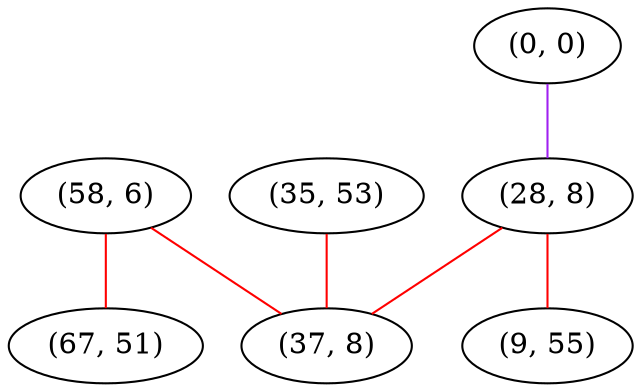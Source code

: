 graph "" {
"(58, 6)";
"(35, 53)";
"(0, 0)";
"(67, 51)";
"(28, 8)";
"(9, 55)";
"(37, 8)";
"(58, 6)" -- "(67, 51)"  [color=red, key=0, weight=1];
"(58, 6)" -- "(37, 8)"  [color=red, key=0, weight=1];
"(35, 53)" -- "(37, 8)"  [color=red, key=0, weight=1];
"(0, 0)" -- "(28, 8)"  [color=purple, key=0, weight=4];
"(28, 8)" -- "(37, 8)"  [color=red, key=0, weight=1];
"(28, 8)" -- "(9, 55)"  [color=red, key=0, weight=1];
}
